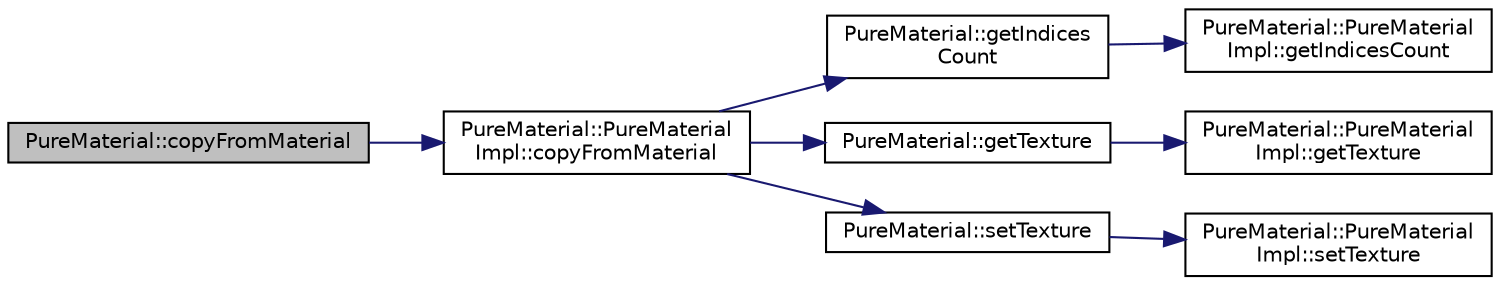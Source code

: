 digraph "PureMaterial::copyFromMaterial"
{
 // LATEX_PDF_SIZE
  edge [fontname="Helvetica",fontsize="10",labelfontname="Helvetica",labelfontsize="10"];
  node [fontname="Helvetica",fontsize="10",shape=record];
  rankdir="LR";
  Node1 [label="PureMaterial::copyFromMaterial",height=0.2,width=0.4,color="black", fillcolor="grey75", style="filled", fontcolor="black",tooltip="Copies a layer of a material to a layer of this material."];
  Node1 -> Node2 [color="midnightblue",fontsize="10",style="solid",fontname="Helvetica"];
  Node2 [label="PureMaterial::PureMaterial\lImpl::copyFromMaterial",height=0.2,width=0.4,color="black", fillcolor="white", style="filled",URL="$class_pure_material_1_1_pure_material_impl.html#a5e2c960ed5e5645a9d2d6b6f3dddf920",tooltip=" "];
  Node2 -> Node3 [color="midnightblue",fontsize="10",style="solid",fontname="Helvetica"];
  Node3 [label="PureMaterial::getIndices\lCount",height=0.2,width=0.4,color="black", fillcolor="white", style="filled",URL="$class_pure_material.html#ab563819c3f99273189080d1adbfa3b6a",tooltip="Gets the number of indices."];
  Node3 -> Node4 [color="midnightblue",fontsize="10",style="solid",fontname="Helvetica"];
  Node4 [label="PureMaterial::PureMaterial\lImpl::getIndicesCount",height=0.2,width=0.4,color="black", fillcolor="white", style="filled",URL="$class_pure_material_1_1_pure_material_impl.html#a4e5772270dc4802365c60ea2b9ec87b1",tooltip=" "];
  Node2 -> Node5 [color="midnightblue",fontsize="10",style="solid",fontname="Helvetica"];
  Node5 [label="PureMaterial::getTexture",height=0.2,width=0.4,color="black", fillcolor="white", style="filled",URL="$class_pure_material.html#aac639580d21c36bce9a095a0a15ce074",tooltip="Gets the texture of the material on the specified level."];
  Node5 -> Node6 [color="midnightblue",fontsize="10",style="solid",fontname="Helvetica"];
  Node6 [label="PureMaterial::PureMaterial\lImpl::getTexture",height=0.2,width=0.4,color="black", fillcolor="white", style="filled",URL="$class_pure_material_1_1_pure_material_impl.html#a2938b62292a5e989159eb403b65648bb",tooltip=" "];
  Node2 -> Node7 [color="midnightblue",fontsize="10",style="solid",fontname="Helvetica"];
  Node7 [label="PureMaterial::setTexture",height=0.2,width=0.4,color="black", fillcolor="white", style="filled",URL="$class_pure_material.html#a88159b821988d83aeb7610bbf7fdad80",tooltip="Sets the texture of the material on the specified level."];
  Node7 -> Node8 [color="midnightblue",fontsize="10",style="solid",fontname="Helvetica"];
  Node8 [label="PureMaterial::PureMaterial\lImpl::setTexture",height=0.2,width=0.4,color="black", fillcolor="white", style="filled",URL="$class_pure_material_1_1_pure_material_impl.html#ad16f75a0f304868dbd8b89a873fd6d2a",tooltip=" "];
}
